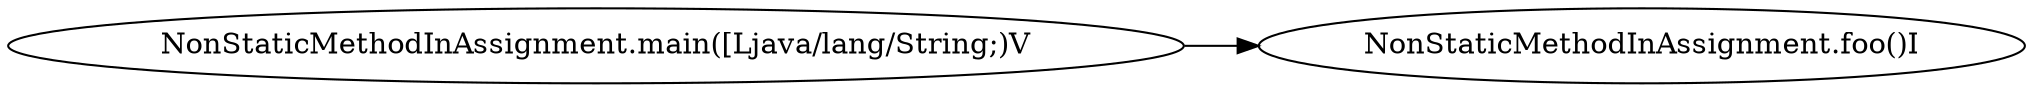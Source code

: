 digraph graphname {
rankdir="LR";
120 [label="NonStaticMethodInAssignment.main([Ljava/lang/String;)V"]
136 [label="NonStaticMethodInAssignment.foo()I"]
120 -> 136
}

